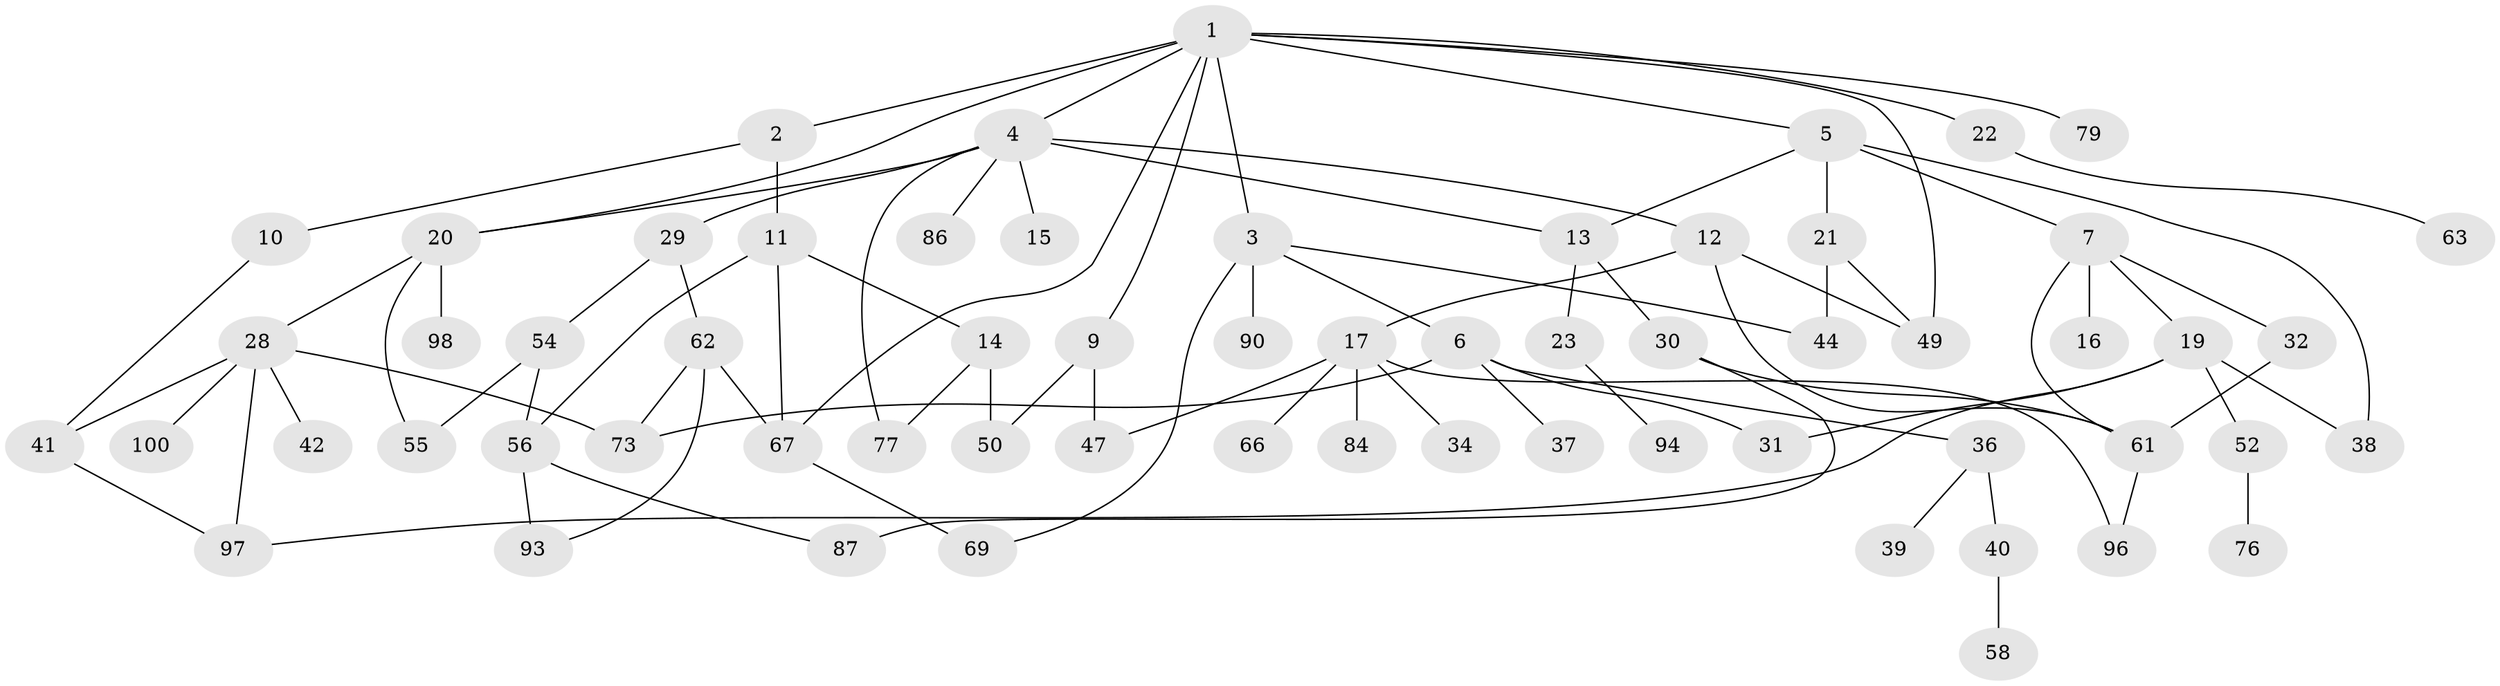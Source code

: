 // original degree distribution, {9: 0.01, 3: 0.23, 6: 0.01, 5: 0.11, 4: 0.06, 2: 0.29, 1: 0.29}
// Generated by graph-tools (version 1.1) at 2025/11/02/21/25 10:11:06]
// undirected, 63 vertices, 88 edges
graph export_dot {
graph [start="1"]
  node [color=gray90,style=filled];
  1 [super="+85"];
  2;
  3 [super="+26"];
  4 [super="+8"];
  5;
  6 [super="+35"];
  7 [super="+18"];
  9 [super="+60"];
  10 [super="+24"];
  11 [super="+91"];
  12 [super="+65"];
  13 [super="+78"];
  14 [super="+25"];
  15 [super="+46"];
  16 [super="+70"];
  17 [super="+33"];
  19 [super="+43"];
  20 [super="+82"];
  21 [super="+72"];
  22 [super="+27"];
  23 [super="+83"];
  28 [super="+48"];
  29;
  30;
  31;
  32;
  34;
  36 [super="+45"];
  37;
  38 [super="+95"];
  39;
  40 [super="+75"];
  41 [super="+53"];
  42 [super="+64"];
  44 [super="+51"];
  47 [super="+59"];
  49 [super="+74"];
  50 [super="+80"];
  52 [super="+57"];
  54 [super="+81"];
  55;
  56 [super="+92"];
  58;
  61 [super="+88"];
  62 [super="+68"];
  63;
  66;
  67 [super="+99"];
  69 [super="+71"];
  73 [super="+89"];
  76;
  77;
  79;
  84;
  86;
  87;
  90;
  93;
  94;
  96;
  97;
  98;
  100;
  1 -- 2;
  1 -- 3;
  1 -- 4;
  1 -- 5;
  1 -- 9;
  1 -- 20;
  1 -- 22;
  1 -- 79;
  1 -- 49;
  1 -- 67;
  2 -- 10;
  2 -- 11;
  3 -- 6;
  3 -- 44;
  3 -- 69;
  3 -- 90;
  4 -- 29;
  4 -- 77;
  4 -- 20;
  4 -- 86;
  4 -- 12;
  4 -- 15;
  4 -- 13;
  5 -- 7;
  5 -- 13;
  5 -- 21;
  5 -- 38;
  6 -- 31;
  6 -- 36;
  6 -- 73;
  6 -- 37;
  7 -- 16;
  7 -- 32;
  7 -- 19;
  7 -- 61;
  9 -- 50;
  9 -- 47;
  10 -- 41;
  11 -- 14;
  11 -- 56;
  11 -- 67;
  12 -- 17;
  12 -- 61;
  12 -- 49;
  13 -- 23;
  13 -- 30;
  14 -- 77;
  14 -- 50;
  17 -- 34;
  17 -- 47;
  17 -- 66;
  17 -- 96;
  17 -- 84;
  19 -- 38;
  19 -- 97;
  19 -- 52;
  19 -- 31;
  20 -- 28;
  20 -- 55;
  20 -- 98;
  21 -- 49;
  21 -- 44;
  22 -- 63;
  23 -- 94;
  28 -- 42;
  28 -- 97;
  28 -- 100;
  28 -- 41;
  28 -- 73;
  29 -- 54;
  29 -- 62;
  30 -- 61;
  30 -- 87;
  32 -- 61;
  36 -- 39;
  36 -- 40;
  40 -- 58;
  41 -- 97;
  52 -- 76;
  54 -- 56;
  54 -- 55;
  56 -- 87;
  56 -- 93;
  61 -- 96;
  62 -- 93;
  62 -- 73;
  62 -- 67;
  67 -- 69;
}
